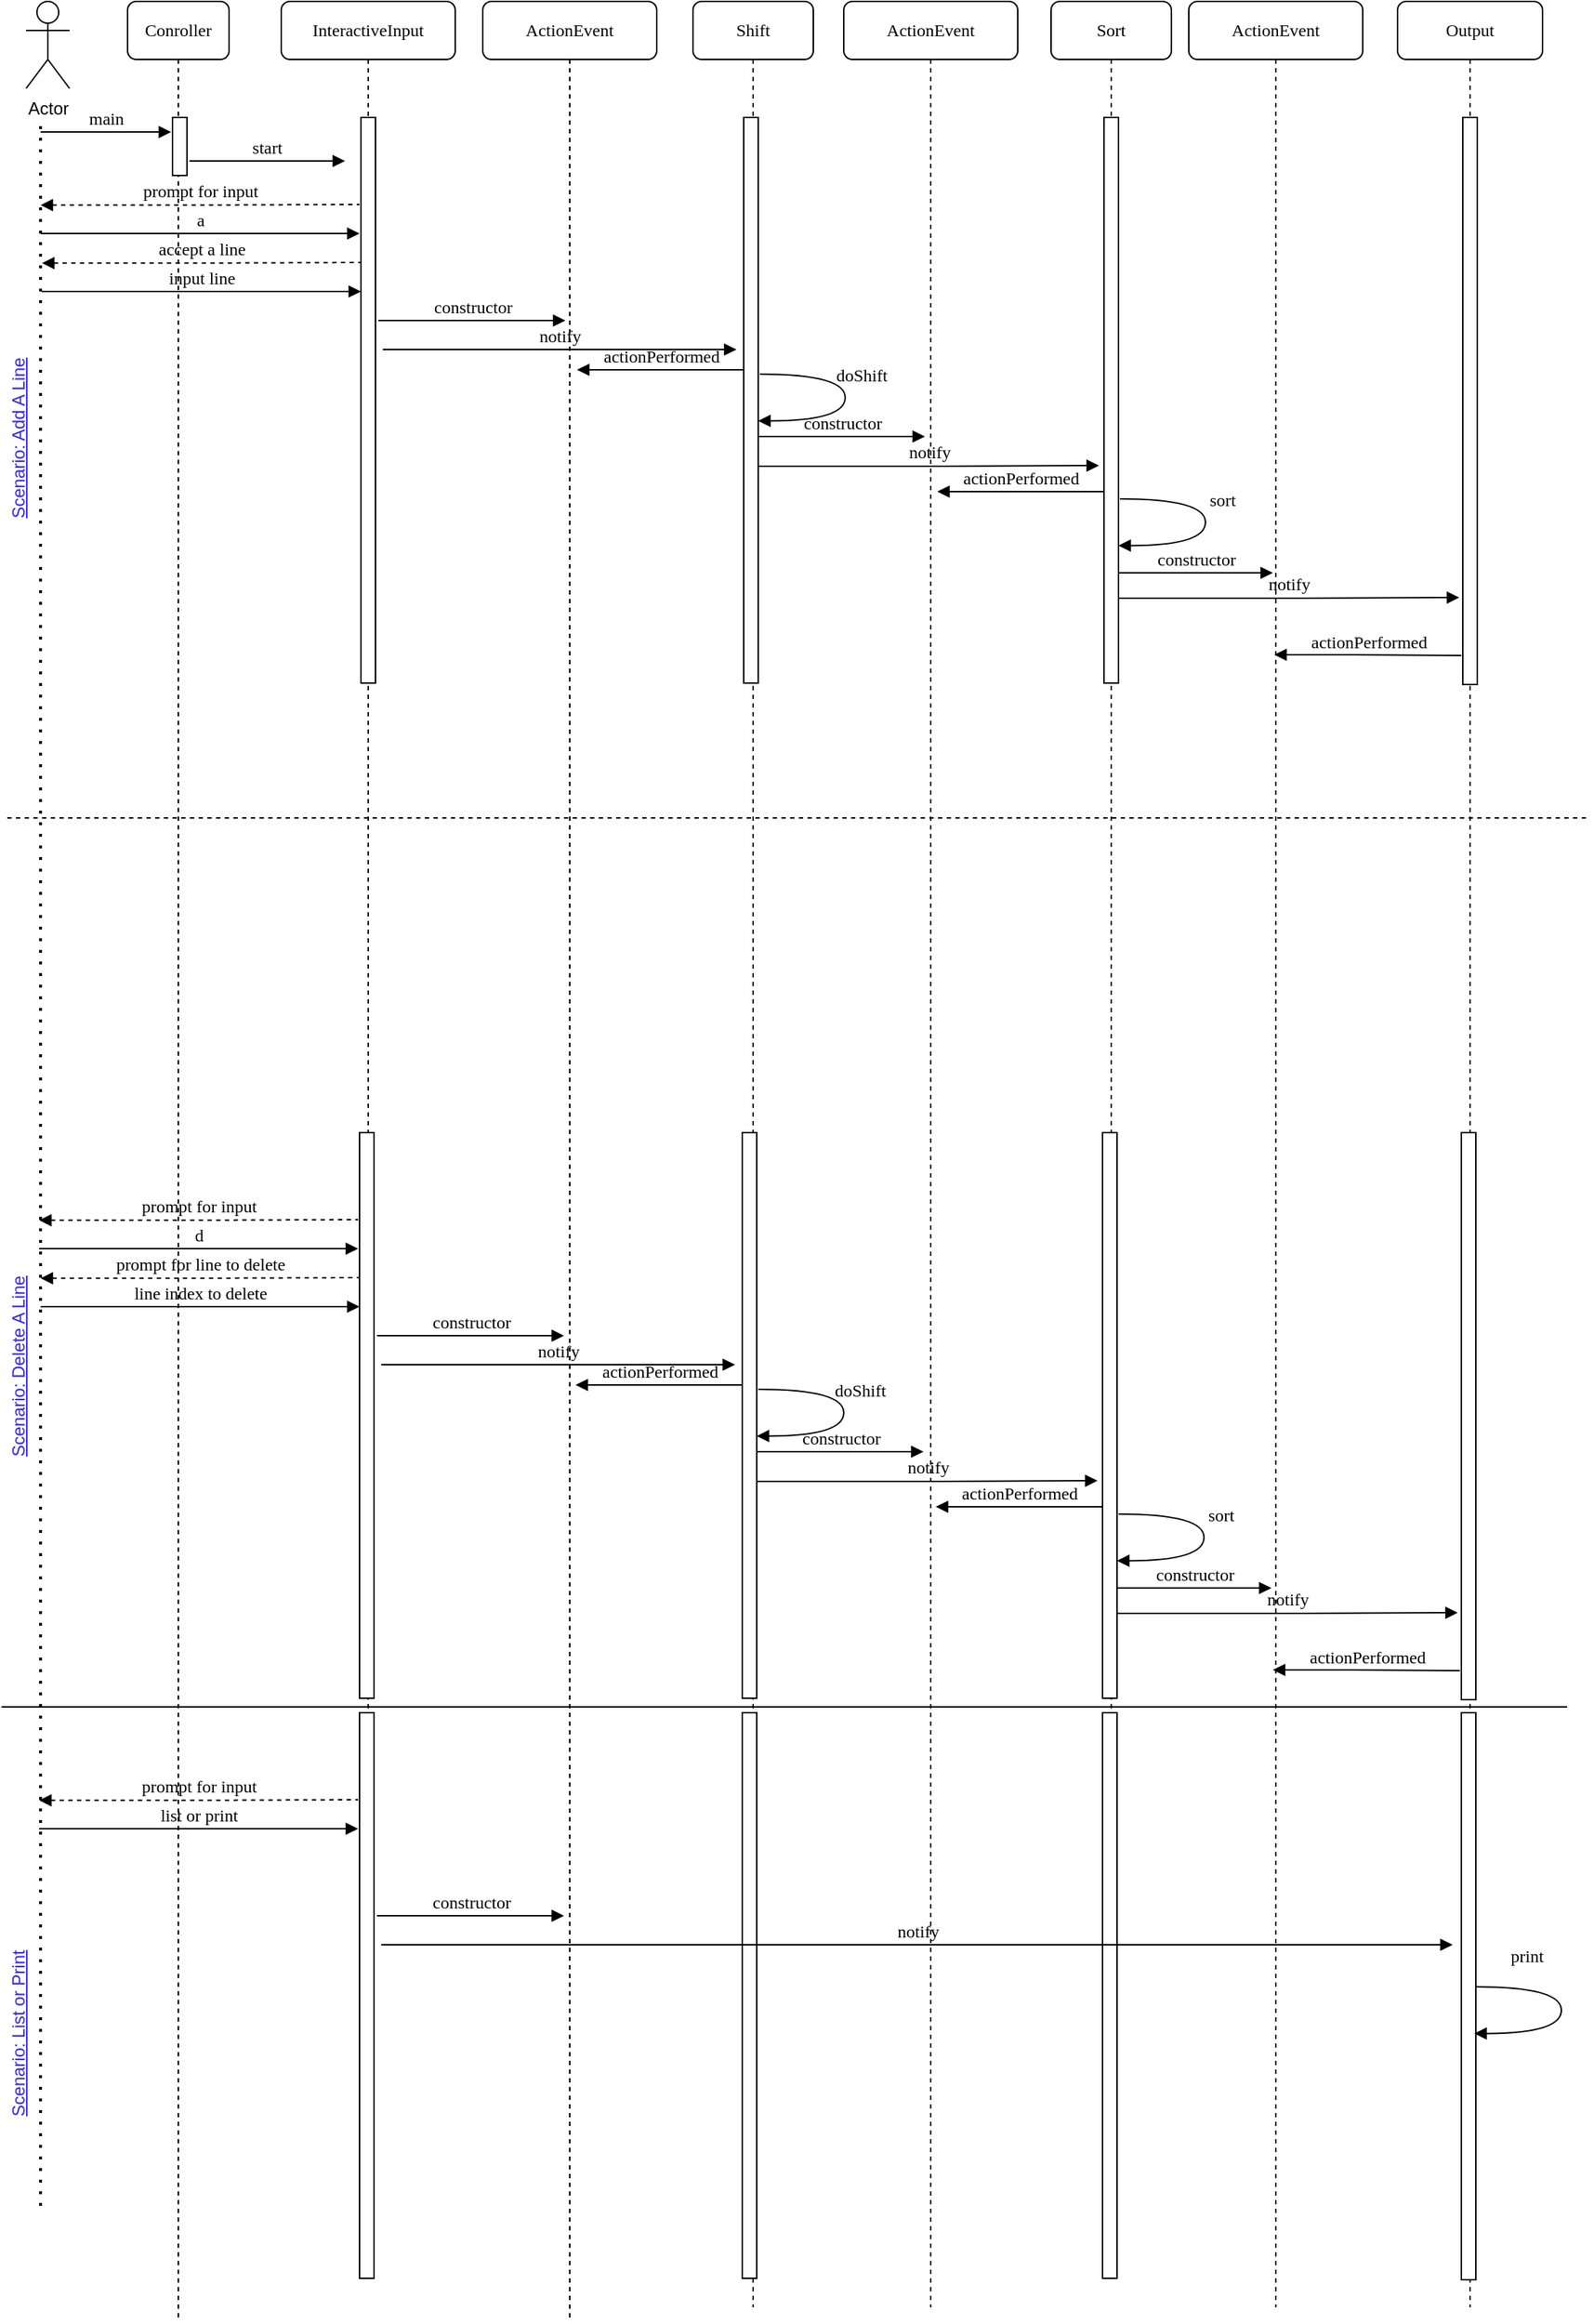 <mxfile version="14.9.1" type="github">
  <diagram name="Page-1" id="13e1069c-82ec-6db2-03f1-153e76fe0fe0">
    <mxGraphModel dx="1353" dy="792" grid="0" gridSize="10" guides="1" tooltips="1" connect="1" arrows="1" fold="1" page="1" pageScale="1" pageWidth="1100" pageHeight="850" background="none" math="0" shadow="0">
      <root>
        <mxCell id="0" />
        <mxCell id="1" parent="0" />
        <mxCell id="7baba1c4bc27f4b0-3" value="InteractiveInput" style="shape=umlLifeline;perimeter=lifelinePerimeter;whiteSpace=wrap;html=1;container=1;collapsible=0;recursiveResize=0;outlineConnect=0;rounded=1;shadow=0;comic=0;labelBackgroundColor=none;strokeWidth=1;fontFamily=Verdana;fontSize=12;align=center;" parent="1" vertex="1">
          <mxGeometry x="193" y="80" width="120" height="1520" as="geometry" />
        </mxCell>
        <mxCell id="7baba1c4bc27f4b0-4" value="Shift" style="shape=umlLifeline;perimeter=lifelinePerimeter;whiteSpace=wrap;html=1;container=1;collapsible=0;recursiveResize=0;outlineConnect=0;rounded=1;shadow=0;comic=0;labelBackgroundColor=none;strokeWidth=1;fontFamily=Verdana;fontSize=12;align=center;" parent="1" vertex="1">
          <mxGeometry x="477" y="80" width="83" height="1590" as="geometry" />
        </mxCell>
        <mxCell id="7baba1c4bc27f4b0-6" value="Sort" style="shape=umlLifeline;perimeter=lifelinePerimeter;whiteSpace=wrap;html=1;container=1;collapsible=0;recursiveResize=0;outlineConnect=0;rounded=1;shadow=0;comic=0;labelBackgroundColor=none;strokeWidth=1;fontFamily=Verdana;fontSize=12;align=center;" parent="1" vertex="1">
          <mxGeometry x="724" y="80" width="83" height="1520" as="geometry" />
        </mxCell>
        <mxCell id="7baba1c4bc27f4b0-7" value="Output" style="shape=umlLifeline;perimeter=lifelinePerimeter;whiteSpace=wrap;html=1;container=1;collapsible=0;recursiveResize=0;outlineConnect=0;rounded=1;shadow=0;comic=0;labelBackgroundColor=none;strokeWidth=1;fontFamily=Verdana;fontSize=12;align=center;" parent="1" vertex="1">
          <mxGeometry x="963" y="80" width="100" height="1590" as="geometry" />
        </mxCell>
        <mxCell id="7baba1c4bc27f4b0-8" value="Conroller" style="shape=umlLifeline;perimeter=lifelinePerimeter;whiteSpace=wrap;html=1;container=1;collapsible=0;recursiveResize=0;outlineConnect=0;rounded=1;shadow=0;comic=0;labelBackgroundColor=none;strokeWidth=1;fontFamily=Verdana;fontSize=12;align=center;" parent="1" vertex="1">
          <mxGeometry x="87" y="80" width="70" height="1600" as="geometry" />
        </mxCell>
        <mxCell id="7baba1c4bc27f4b0-9" value="" style="html=1;points=[];perimeter=orthogonalPerimeter;rounded=0;shadow=0;comic=0;labelBackgroundColor=none;strokeWidth=1;fontFamily=Verdana;fontSize=12;align=center;" parent="7baba1c4bc27f4b0-8" vertex="1">
          <mxGeometry x="31" y="80" width="10" height="40" as="geometry" />
        </mxCell>
        <mxCell id="v2sNKhrYKezQcKQ5aqy3-1" value="Actor" style="shape=umlActor;verticalLabelPosition=bottom;verticalAlign=top;html=1;outlineConnect=0;" parent="1" vertex="1">
          <mxGeometry x="17" y="80" width="30" height="60" as="geometry" />
        </mxCell>
        <mxCell id="v2sNKhrYKezQcKQ5aqy3-5" value="" style="endArrow=none;dashed=1;html=1;dashPattern=1 3;strokeWidth=2;" parent="1" edge="1">
          <mxGeometry width="50" height="50" relative="1" as="geometry">
            <mxPoint x="27" y="1600" as="sourcePoint" />
            <mxPoint x="27" y="160" as="targetPoint" />
          </mxGeometry>
        </mxCell>
        <mxCell id="GuuvEOTeNEV0MSkpKMg_-3" value="" style="html=1;points=[];perimeter=orthogonalPerimeter;rounded=0;shadow=0;comic=0;labelBackgroundColor=none;strokeWidth=1;fontFamily=Verdana;fontSize=12;align=center;" parent="1" vertex="1">
          <mxGeometry x="248" y="160" width="10" height="390" as="geometry" />
        </mxCell>
        <mxCell id="GuuvEOTeNEV0MSkpKMg_-9" value="" style="html=1;points=[];perimeter=orthogonalPerimeter;rounded=0;shadow=0;comic=0;labelBackgroundColor=none;strokeWidth=1;fontFamily=Verdana;fontSize=12;align=center;" parent="1" vertex="1">
          <mxGeometry x="760.5" y="160" width="10" height="390" as="geometry" />
        </mxCell>
        <mxCell id="GuuvEOTeNEV0MSkpKMg_-15" value="" style="html=1;points=[];perimeter=orthogonalPerimeter;rounded=0;shadow=0;comic=0;labelBackgroundColor=none;strokeWidth=1;fontFamily=Verdana;fontSize=12;align=center;" parent="1" vertex="1">
          <mxGeometry x="1008" y="160" width="10" height="391" as="geometry" />
        </mxCell>
        <mxCell id="GuuvEOTeNEV0MSkpKMg_-17" value="main" style="html=1;verticalAlign=bottom;endArrow=block;labelBackgroundColor=none;fontFamily=Verdana;fontSize=12;edgeStyle=elbowEdgeStyle;elbow=horizontal;exitX=1.06;exitY=0.064;exitDx=0;exitDy=0;exitPerimeter=0;" parent="1" edge="1">
          <mxGeometry relative="1" as="geometry">
            <mxPoint x="27.0" y="170.03" as="sourcePoint" />
            <mxPoint x="117" y="170" as="targetPoint" />
          </mxGeometry>
        </mxCell>
        <mxCell id="GuuvEOTeNEV0MSkpKMg_-18" value="doShift" style="html=1;verticalAlign=bottom;endArrow=block;labelBackgroundColor=none;fontFamily=Verdana;fontSize=12;elbow=vertical;edgeStyle=orthogonalEdgeStyle;curved=1;exitX=1.1;exitY=0.2;exitDx=0;exitDy=0;exitPerimeter=0;" parent="1" edge="1">
          <mxGeometry x="-0.093" y="11" relative="1" as="geometry">
            <mxPoint x="523" y="337" as="sourcePoint" />
            <mxPoint x="521.997" y="369.2" as="targetPoint" />
            <Array as="points">
              <mxPoint x="582" y="337" />
              <mxPoint x="582" y="369" />
            </Array>
            <mxPoint as="offset" />
          </mxGeometry>
        </mxCell>
        <mxCell id="GuuvEOTeNEV0MSkpKMg_-24" value="" style="endArrow=none;html=1;dashed=1;" parent="1" edge="1">
          <mxGeometry width="50" height="50" relative="1" as="geometry">
            <mxPoint x="4" y="643" as="sourcePoint" />
            <mxPoint x="1096" y="643" as="targetPoint" />
          </mxGeometry>
        </mxCell>
        <mxCell id="z9VeMY2LPaJ1HMEdanNb-1" value="ActionEvent" style="shape=umlLifeline;perimeter=lifelinePerimeter;whiteSpace=wrap;html=1;container=1;collapsible=0;recursiveResize=0;outlineConnect=0;rounded=1;shadow=0;comic=0;labelBackgroundColor=none;strokeWidth=1;fontFamily=Verdana;fontSize=12;align=center;" vertex="1" parent="1">
          <mxGeometry x="332" y="80" width="120" height="1600" as="geometry" />
        </mxCell>
        <mxCell id="z9VeMY2LPaJ1HMEdanNb-2" value="ActionEvent" style="shape=umlLifeline;perimeter=lifelinePerimeter;whiteSpace=wrap;html=1;container=1;collapsible=0;recursiveResize=0;outlineConnect=0;rounded=1;shadow=0;comic=0;labelBackgroundColor=none;strokeWidth=1;fontFamily=Verdana;fontSize=12;align=center;" vertex="1" parent="1">
          <mxGeometry x="581" y="80" width="120" height="1590" as="geometry" />
        </mxCell>
        <mxCell id="z9VeMY2LPaJ1HMEdanNb-3" value="ActionEvent" style="shape=umlLifeline;perimeter=lifelinePerimeter;whiteSpace=wrap;html=1;container=1;collapsible=0;recursiveResize=0;outlineConnect=0;rounded=1;shadow=0;comic=0;labelBackgroundColor=none;strokeWidth=1;fontFamily=Verdana;fontSize=12;align=center;" vertex="1" parent="1">
          <mxGeometry x="819" y="80" width="120" height="1590" as="geometry" />
        </mxCell>
        <mxCell id="z9VeMY2LPaJ1HMEdanNb-5" value="start" style="html=1;verticalAlign=bottom;endArrow=block;labelBackgroundColor=none;fontFamily=Verdana;fontSize=12;edgeStyle=elbowEdgeStyle;elbow=horizontal;exitX=1.167;exitY=0.75;exitDx=0;exitDy=0;exitPerimeter=0;" edge="1" parent="1" source="7baba1c4bc27f4b0-9">
          <mxGeometry relative="1" as="geometry">
            <mxPoint x="137" y="190.03" as="sourcePoint" />
            <mxPoint x="237" y="190" as="targetPoint" />
          </mxGeometry>
        </mxCell>
        <mxCell id="z9VeMY2LPaJ1HMEdanNb-6" value="prompt for input" style="html=1;verticalAlign=bottom;endArrow=none;labelBackgroundColor=none;fontFamily=Verdana;fontSize=12;edgeStyle=elbowEdgeStyle;elbow=horizontal;exitX=1.167;exitY=0.75;exitDx=0;exitDy=0;exitPerimeter=0;dashed=1;startArrow=block;startFill=1;endFill=0;" edge="1" parent="1">
          <mxGeometry relative="1" as="geometry">
            <mxPoint x="27.0" y="220.4" as="sourcePoint" />
            <mxPoint x="247" y="220" as="targetPoint" />
          </mxGeometry>
        </mxCell>
        <mxCell id="z9VeMY2LPaJ1HMEdanNb-7" value="a" style="html=1;verticalAlign=bottom;endArrow=block;labelBackgroundColor=none;fontFamily=Verdana;fontSize=12;edgeStyle=elbowEdgeStyle;elbow=horizontal;" edge="1" parent="1">
          <mxGeometry relative="1" as="geometry">
            <mxPoint x="27" y="240" as="sourcePoint" />
            <mxPoint x="247" y="240" as="targetPoint" />
          </mxGeometry>
        </mxCell>
        <mxCell id="z9VeMY2LPaJ1HMEdanNb-8" value="accept a line" style="html=1;verticalAlign=bottom;endArrow=none;labelBackgroundColor=none;fontFamily=Verdana;fontSize=12;edgeStyle=elbowEdgeStyle;elbow=horizontal;exitX=1.167;exitY=0.75;exitDx=0;exitDy=0;exitPerimeter=0;dashed=1;startArrow=block;startFill=1;endFill=0;" edge="1" parent="1">
          <mxGeometry relative="1" as="geometry">
            <mxPoint x="28" y="260.4" as="sourcePoint" />
            <mxPoint x="248" y="260" as="targetPoint" />
          </mxGeometry>
        </mxCell>
        <mxCell id="z9VeMY2LPaJ1HMEdanNb-9" value="input line" style="html=1;verticalAlign=bottom;endArrow=block;labelBackgroundColor=none;fontFamily=Verdana;fontSize=12;edgeStyle=elbowEdgeStyle;elbow=horizontal;" edge="1" parent="1">
          <mxGeometry relative="1" as="geometry">
            <mxPoint x="28" y="280" as="sourcePoint" />
            <mxPoint x="248" y="280" as="targetPoint" />
          </mxGeometry>
        </mxCell>
        <mxCell id="z9VeMY2LPaJ1HMEdanNb-10" value="constructor" style="html=1;verticalAlign=bottom;endArrow=block;labelBackgroundColor=none;fontFamily=Verdana;fontSize=12;edgeStyle=elbowEdgeStyle;elbow=horizontal;" edge="1" parent="1">
          <mxGeometry relative="1" as="geometry">
            <mxPoint x="260" y="300" as="sourcePoint" />
            <mxPoint x="389" y="300" as="targetPoint" />
          </mxGeometry>
        </mxCell>
        <mxCell id="z9VeMY2LPaJ1HMEdanNb-12" value="notify" style="html=1;verticalAlign=bottom;endArrow=block;labelBackgroundColor=none;fontFamily=Verdana;fontSize=12;edgeStyle=elbowEdgeStyle;elbow=horizontal;" edge="1" parent="1">
          <mxGeometry relative="1" as="geometry">
            <mxPoint x="263" y="320" as="sourcePoint" />
            <mxPoint x="507" y="320" as="targetPoint" />
          </mxGeometry>
        </mxCell>
        <mxCell id="z9VeMY2LPaJ1HMEdanNb-13" value="" style="html=1;points=[];perimeter=orthogonalPerimeter;rounded=0;shadow=0;comic=0;labelBackgroundColor=none;strokeWidth=1;fontFamily=Verdana;fontSize=12;align=center;" vertex="1" parent="1">
          <mxGeometry x="512" y="160" width="10" height="390" as="geometry" />
        </mxCell>
        <mxCell id="z9VeMY2LPaJ1HMEdanNb-14" value="constructor" style="html=1;verticalAlign=bottom;endArrow=block;labelBackgroundColor=none;fontFamily=Verdana;fontSize=12;edgeStyle=elbowEdgeStyle;elbow=horizontal;" edge="1" parent="1">
          <mxGeometry relative="1" as="geometry">
            <mxPoint x="522" y="380" as="sourcePoint" />
            <mxPoint x="637" y="380" as="targetPoint" />
          </mxGeometry>
        </mxCell>
        <mxCell id="z9VeMY2LPaJ1HMEdanNb-15" value="notify" style="html=1;verticalAlign=bottom;endArrow=block;labelBackgroundColor=none;fontFamily=Verdana;fontSize=12;edgeStyle=elbowEdgeStyle;elbow=horizontal;" edge="1" parent="1">
          <mxGeometry relative="1" as="geometry">
            <mxPoint x="522" y="400.5" as="sourcePoint" />
            <mxPoint x="757" y="400" as="targetPoint" />
          </mxGeometry>
        </mxCell>
        <mxCell id="z9VeMY2LPaJ1HMEdanNb-16" value="sort" style="html=1;verticalAlign=bottom;endArrow=block;labelBackgroundColor=none;fontFamily=Verdana;fontSize=12;elbow=vertical;edgeStyle=orthogonalEdgeStyle;curved=1;exitX=1.1;exitY=0.2;exitDx=0;exitDy=0;exitPerimeter=0;" edge="1" parent="1">
          <mxGeometry x="-0.093" y="11" relative="1" as="geometry">
            <mxPoint x="771.5" y="423" as="sourcePoint" />
            <mxPoint x="770.497" y="455.2" as="targetPoint" />
            <Array as="points">
              <mxPoint x="830.5" y="423" />
              <mxPoint x="830.5" y="455" />
            </Array>
            <mxPoint as="offset" />
          </mxGeometry>
        </mxCell>
        <mxCell id="z9VeMY2LPaJ1HMEdanNb-17" value="notify" style="html=1;verticalAlign=bottom;endArrow=block;labelBackgroundColor=none;fontFamily=Verdana;fontSize=12;edgeStyle=elbowEdgeStyle;elbow=horizontal;" edge="1" parent="1">
          <mxGeometry relative="1" as="geometry">
            <mxPoint x="770.5" y="491.5" as="sourcePoint" />
            <mxPoint x="1005.5" y="491" as="targetPoint" />
          </mxGeometry>
        </mxCell>
        <mxCell id="z9VeMY2LPaJ1HMEdanNb-18" value="constructor" style="html=1;verticalAlign=bottom;endArrow=block;labelBackgroundColor=none;fontFamily=Verdana;fontSize=12;edgeStyle=elbowEdgeStyle;elbow=horizontal;" edge="1" parent="1">
          <mxGeometry relative="1" as="geometry">
            <mxPoint x="770.5" y="474" as="sourcePoint" />
            <mxPoint x="877" y="474" as="targetPoint" />
          </mxGeometry>
        </mxCell>
        <mxCell id="z9VeMY2LPaJ1HMEdanNb-21" value="actionPerformed" style="html=1;verticalAlign=bottom;endArrow=none;labelBackgroundColor=none;fontFamily=Verdana;fontSize=12;edgeStyle=elbowEdgeStyle;elbow=horizontal;startArrow=block;startFill=1;endFill=0;" edge="1" parent="1">
          <mxGeometry relative="1" as="geometry">
            <mxPoint x="397" y="334" as="sourcePoint" />
            <mxPoint x="512" y="334" as="targetPoint" />
          </mxGeometry>
        </mxCell>
        <mxCell id="z9VeMY2LPaJ1HMEdanNb-22" value="actionPerformed" style="html=1;verticalAlign=bottom;endArrow=none;labelBackgroundColor=none;fontFamily=Verdana;fontSize=12;edgeStyle=elbowEdgeStyle;elbow=horizontal;startArrow=block;startFill=1;endFill=0;" edge="1" parent="1">
          <mxGeometry relative="1" as="geometry">
            <mxPoint x="645.5" y="418" as="sourcePoint" />
            <mxPoint x="760.5" y="418" as="targetPoint" />
          </mxGeometry>
        </mxCell>
        <mxCell id="z9VeMY2LPaJ1HMEdanNb-23" value="actionPerformed" style="html=1;verticalAlign=bottom;endArrow=none;labelBackgroundColor=none;fontFamily=Verdana;fontSize=12;edgeStyle=elbowEdgeStyle;elbow=horizontal;startArrow=block;startFill=1;endFill=0;" edge="1" parent="1">
          <mxGeometry relative="1" as="geometry">
            <mxPoint x="878" y="530.5" as="sourcePoint" />
            <mxPoint x="1007" y="531" as="targetPoint" />
          </mxGeometry>
        </mxCell>
        <mxCell id="z9VeMY2LPaJ1HMEdanNb-25" value="" style="html=1;points=[];perimeter=orthogonalPerimeter;rounded=0;shadow=0;comic=0;labelBackgroundColor=none;strokeWidth=1;fontFamily=Verdana;fontSize=12;align=center;" vertex="1" parent="1">
          <mxGeometry x="247" y="860" width="10" height="390" as="geometry" />
        </mxCell>
        <mxCell id="z9VeMY2LPaJ1HMEdanNb-26" value="" style="html=1;points=[];perimeter=orthogonalPerimeter;rounded=0;shadow=0;comic=0;labelBackgroundColor=none;strokeWidth=1;fontFamily=Verdana;fontSize=12;align=center;" vertex="1" parent="1">
          <mxGeometry x="759.5" y="860" width="10" height="390" as="geometry" />
        </mxCell>
        <mxCell id="z9VeMY2LPaJ1HMEdanNb-27" value="" style="html=1;points=[];perimeter=orthogonalPerimeter;rounded=0;shadow=0;comic=0;labelBackgroundColor=none;strokeWidth=1;fontFamily=Verdana;fontSize=12;align=center;" vertex="1" parent="1">
          <mxGeometry x="1007" y="860" width="10" height="391" as="geometry" />
        </mxCell>
        <mxCell id="z9VeMY2LPaJ1HMEdanNb-29" value="doShift" style="html=1;verticalAlign=bottom;endArrow=block;labelBackgroundColor=none;fontFamily=Verdana;fontSize=12;elbow=vertical;edgeStyle=orthogonalEdgeStyle;curved=1;exitX=1.1;exitY=0.2;exitDx=0;exitDy=0;exitPerimeter=0;" edge="1" parent="1">
          <mxGeometry x="-0.093" y="11" relative="1" as="geometry">
            <mxPoint x="522" y="1037" as="sourcePoint" />
            <mxPoint x="520.997" y="1069.2" as="targetPoint" />
            <Array as="points">
              <mxPoint x="581" y="1037" />
              <mxPoint x="581" y="1069" />
            </Array>
            <mxPoint as="offset" />
          </mxGeometry>
        </mxCell>
        <mxCell id="z9VeMY2LPaJ1HMEdanNb-31" value="prompt for input" style="html=1;verticalAlign=bottom;endArrow=none;labelBackgroundColor=none;fontFamily=Verdana;fontSize=12;edgeStyle=elbowEdgeStyle;elbow=horizontal;exitX=1.167;exitY=0.75;exitDx=0;exitDy=0;exitPerimeter=0;dashed=1;startArrow=block;startFill=1;endFill=0;" edge="1" parent="1">
          <mxGeometry relative="1" as="geometry">
            <mxPoint x="26" y="920.4" as="sourcePoint" />
            <mxPoint x="246" y="920" as="targetPoint" />
          </mxGeometry>
        </mxCell>
        <mxCell id="z9VeMY2LPaJ1HMEdanNb-32" value="d" style="html=1;verticalAlign=bottom;endArrow=block;labelBackgroundColor=none;fontFamily=Verdana;fontSize=12;edgeStyle=elbowEdgeStyle;elbow=horizontal;" edge="1" parent="1">
          <mxGeometry relative="1" as="geometry">
            <mxPoint x="26" y="940" as="sourcePoint" />
            <mxPoint x="246" y="940" as="targetPoint" />
          </mxGeometry>
        </mxCell>
        <mxCell id="z9VeMY2LPaJ1HMEdanNb-33" value="prompt for line to delete" style="html=1;verticalAlign=bottom;endArrow=none;labelBackgroundColor=none;fontFamily=Verdana;fontSize=12;edgeStyle=elbowEdgeStyle;elbow=horizontal;exitX=1.167;exitY=0.75;exitDx=0;exitDy=0;exitPerimeter=0;dashed=1;startArrow=block;startFill=1;endFill=0;" edge="1" parent="1">
          <mxGeometry relative="1" as="geometry">
            <mxPoint x="27" y="960.4" as="sourcePoint" />
            <mxPoint x="247" y="960" as="targetPoint" />
          </mxGeometry>
        </mxCell>
        <mxCell id="z9VeMY2LPaJ1HMEdanNb-34" value="line index to delete" style="html=1;verticalAlign=bottom;endArrow=block;labelBackgroundColor=none;fontFamily=Verdana;fontSize=12;edgeStyle=elbowEdgeStyle;elbow=horizontal;" edge="1" parent="1">
          <mxGeometry relative="1" as="geometry">
            <mxPoint x="27" y="980" as="sourcePoint" />
            <mxPoint x="247" y="980" as="targetPoint" />
          </mxGeometry>
        </mxCell>
        <mxCell id="z9VeMY2LPaJ1HMEdanNb-35" value="constructor" style="html=1;verticalAlign=bottom;endArrow=block;labelBackgroundColor=none;fontFamily=Verdana;fontSize=12;edgeStyle=elbowEdgeStyle;elbow=horizontal;" edge="1" parent="1">
          <mxGeometry relative="1" as="geometry">
            <mxPoint x="259" y="1000" as="sourcePoint" />
            <mxPoint x="388" y="1000" as="targetPoint" />
          </mxGeometry>
        </mxCell>
        <mxCell id="z9VeMY2LPaJ1HMEdanNb-36" value="notify" style="html=1;verticalAlign=bottom;endArrow=block;labelBackgroundColor=none;fontFamily=Verdana;fontSize=12;edgeStyle=elbowEdgeStyle;elbow=horizontal;" edge="1" parent="1">
          <mxGeometry relative="1" as="geometry">
            <mxPoint x="262" y="1020" as="sourcePoint" />
            <mxPoint x="506" y="1020" as="targetPoint" />
          </mxGeometry>
        </mxCell>
        <mxCell id="z9VeMY2LPaJ1HMEdanNb-37" value="" style="html=1;points=[];perimeter=orthogonalPerimeter;rounded=0;shadow=0;comic=0;labelBackgroundColor=none;strokeWidth=1;fontFamily=Verdana;fontSize=12;align=center;" vertex="1" parent="1">
          <mxGeometry x="511" y="860" width="10" height="390" as="geometry" />
        </mxCell>
        <mxCell id="z9VeMY2LPaJ1HMEdanNb-38" value="constructor" style="html=1;verticalAlign=bottom;endArrow=block;labelBackgroundColor=none;fontFamily=Verdana;fontSize=12;edgeStyle=elbowEdgeStyle;elbow=horizontal;" edge="1" parent="1">
          <mxGeometry relative="1" as="geometry">
            <mxPoint x="521" y="1080" as="sourcePoint" />
            <mxPoint x="636" y="1080" as="targetPoint" />
          </mxGeometry>
        </mxCell>
        <mxCell id="z9VeMY2LPaJ1HMEdanNb-39" value="notify" style="html=1;verticalAlign=bottom;endArrow=block;labelBackgroundColor=none;fontFamily=Verdana;fontSize=12;edgeStyle=elbowEdgeStyle;elbow=horizontal;" edge="1" parent="1">
          <mxGeometry relative="1" as="geometry">
            <mxPoint x="521" y="1100.5" as="sourcePoint" />
            <mxPoint x="756" y="1100" as="targetPoint" />
          </mxGeometry>
        </mxCell>
        <mxCell id="z9VeMY2LPaJ1HMEdanNb-40" value="sort" style="html=1;verticalAlign=bottom;endArrow=block;labelBackgroundColor=none;fontFamily=Verdana;fontSize=12;elbow=vertical;edgeStyle=orthogonalEdgeStyle;curved=1;exitX=1.1;exitY=0.2;exitDx=0;exitDy=0;exitPerimeter=0;" edge="1" parent="1">
          <mxGeometry x="-0.093" y="11" relative="1" as="geometry">
            <mxPoint x="770.5" y="1123" as="sourcePoint" />
            <mxPoint x="769.497" y="1155.2" as="targetPoint" />
            <Array as="points">
              <mxPoint x="829.5" y="1123" />
              <mxPoint x="829.5" y="1155" />
            </Array>
            <mxPoint as="offset" />
          </mxGeometry>
        </mxCell>
        <mxCell id="z9VeMY2LPaJ1HMEdanNb-41" value="notify" style="html=1;verticalAlign=bottom;endArrow=block;labelBackgroundColor=none;fontFamily=Verdana;fontSize=12;edgeStyle=elbowEdgeStyle;elbow=horizontal;" edge="1" parent="1">
          <mxGeometry relative="1" as="geometry">
            <mxPoint x="769.5" y="1191.5" as="sourcePoint" />
            <mxPoint x="1004.5" y="1191" as="targetPoint" />
          </mxGeometry>
        </mxCell>
        <mxCell id="z9VeMY2LPaJ1HMEdanNb-42" value="constructor" style="html=1;verticalAlign=bottom;endArrow=block;labelBackgroundColor=none;fontFamily=Verdana;fontSize=12;edgeStyle=elbowEdgeStyle;elbow=horizontal;" edge="1" parent="1">
          <mxGeometry relative="1" as="geometry">
            <mxPoint x="769.5" y="1174" as="sourcePoint" />
            <mxPoint x="876" y="1174" as="targetPoint" />
          </mxGeometry>
        </mxCell>
        <mxCell id="z9VeMY2LPaJ1HMEdanNb-43" value="actionPerformed" style="html=1;verticalAlign=bottom;endArrow=none;labelBackgroundColor=none;fontFamily=Verdana;fontSize=12;edgeStyle=elbowEdgeStyle;elbow=horizontal;startArrow=block;startFill=1;endFill=0;" edge="1" parent="1">
          <mxGeometry relative="1" as="geometry">
            <mxPoint x="396" y="1034" as="sourcePoint" />
            <mxPoint x="511" y="1034" as="targetPoint" />
          </mxGeometry>
        </mxCell>
        <mxCell id="z9VeMY2LPaJ1HMEdanNb-44" value="actionPerformed" style="html=1;verticalAlign=bottom;endArrow=none;labelBackgroundColor=none;fontFamily=Verdana;fontSize=12;edgeStyle=elbowEdgeStyle;elbow=horizontal;startArrow=block;startFill=1;endFill=0;" edge="1" parent="1">
          <mxGeometry relative="1" as="geometry">
            <mxPoint x="644.5" y="1118" as="sourcePoint" />
            <mxPoint x="759.5" y="1118" as="targetPoint" />
          </mxGeometry>
        </mxCell>
        <mxCell id="z9VeMY2LPaJ1HMEdanNb-45" value="actionPerformed" style="html=1;verticalAlign=bottom;endArrow=none;labelBackgroundColor=none;fontFamily=Verdana;fontSize=12;edgeStyle=elbowEdgeStyle;elbow=horizontal;startArrow=block;startFill=1;endFill=0;" edge="1" parent="1">
          <mxGeometry relative="1" as="geometry">
            <mxPoint x="877" y="1230.5" as="sourcePoint" />
            <mxPoint x="1006" y="1231" as="targetPoint" />
          </mxGeometry>
        </mxCell>
        <mxCell id="z9VeMY2LPaJ1HMEdanNb-46" value="" style="html=1;points=[];perimeter=orthogonalPerimeter;rounded=0;shadow=0;comic=0;labelBackgroundColor=none;strokeWidth=1;fontFamily=Verdana;fontSize=12;align=center;" vertex="1" parent="1">
          <mxGeometry x="247" y="1260" width="10" height="390" as="geometry" />
        </mxCell>
        <mxCell id="z9VeMY2LPaJ1HMEdanNb-47" value="" style="html=1;points=[];perimeter=orthogonalPerimeter;rounded=0;shadow=0;comic=0;labelBackgroundColor=none;strokeWidth=1;fontFamily=Verdana;fontSize=12;align=center;" vertex="1" parent="1">
          <mxGeometry x="759.5" y="1260" width="10" height="390" as="geometry" />
        </mxCell>
        <mxCell id="z9VeMY2LPaJ1HMEdanNb-48" value="" style="html=1;points=[];perimeter=orthogonalPerimeter;rounded=0;shadow=0;comic=0;labelBackgroundColor=none;strokeWidth=1;fontFamily=Verdana;fontSize=12;align=center;" vertex="1" parent="1">
          <mxGeometry x="1007" y="1260" width="10" height="391" as="geometry" />
        </mxCell>
        <mxCell id="z9VeMY2LPaJ1HMEdanNb-50" value="prompt for input" style="html=1;verticalAlign=bottom;endArrow=none;labelBackgroundColor=none;fontFamily=Verdana;fontSize=12;edgeStyle=elbowEdgeStyle;elbow=horizontal;exitX=1.167;exitY=0.75;exitDx=0;exitDy=0;exitPerimeter=0;dashed=1;startArrow=block;startFill=1;endFill=0;" edge="1" parent="1">
          <mxGeometry relative="1" as="geometry">
            <mxPoint x="26" y="1320.4" as="sourcePoint" />
            <mxPoint x="246" y="1320.0" as="targetPoint" />
          </mxGeometry>
        </mxCell>
        <mxCell id="z9VeMY2LPaJ1HMEdanNb-51" value="list or print" style="html=1;verticalAlign=bottom;endArrow=block;labelBackgroundColor=none;fontFamily=Verdana;fontSize=12;edgeStyle=elbowEdgeStyle;elbow=horizontal;" edge="1" parent="1">
          <mxGeometry relative="1" as="geometry">
            <mxPoint x="26" y="1340.0" as="sourcePoint" />
            <mxPoint x="246" y="1340.0" as="targetPoint" />
          </mxGeometry>
        </mxCell>
        <mxCell id="z9VeMY2LPaJ1HMEdanNb-54" value="constructor" style="html=1;verticalAlign=bottom;endArrow=block;labelBackgroundColor=none;fontFamily=Verdana;fontSize=12;edgeStyle=elbowEdgeStyle;elbow=horizontal;" edge="1" parent="1">
          <mxGeometry relative="1" as="geometry">
            <mxPoint x="259.0" y="1400.0" as="sourcePoint" />
            <mxPoint x="388" y="1400.0" as="targetPoint" />
          </mxGeometry>
        </mxCell>
        <mxCell id="z9VeMY2LPaJ1HMEdanNb-56" value="" style="html=1;points=[];perimeter=orthogonalPerimeter;rounded=0;shadow=0;comic=0;labelBackgroundColor=none;strokeWidth=1;fontFamily=Verdana;fontSize=12;align=center;" vertex="1" parent="1">
          <mxGeometry x="511" y="1260" width="10" height="390" as="geometry" />
        </mxCell>
        <mxCell id="z9VeMY2LPaJ1HMEdanNb-55" value="notify" style="html=1;verticalAlign=bottom;endArrow=block;labelBackgroundColor=none;fontFamily=Verdana;fontSize=12;edgeStyle=elbowEdgeStyle;elbow=horizontal;" edge="1" parent="1">
          <mxGeometry relative="1" as="geometry">
            <mxPoint x="262" y="1420.0" as="sourcePoint" />
            <mxPoint x="1001" y="1420" as="targetPoint" />
          </mxGeometry>
        </mxCell>
        <mxCell id="z9VeMY2LPaJ1HMEdanNb-59" value="print" style="html=1;verticalAlign=bottom;endArrow=block;labelBackgroundColor=none;fontFamily=Verdana;fontSize=12;elbow=vertical;edgeStyle=orthogonalEdgeStyle;curved=1;exitX=1.1;exitY=0.2;exitDx=0;exitDy=0;exitPerimeter=0;" edge="1" parent="1">
          <mxGeometry x="-0.537" y="12" relative="1" as="geometry">
            <mxPoint x="1017" y="1449" as="sourcePoint" />
            <mxPoint x="1015.997" y="1481.2" as="targetPoint" />
            <Array as="points">
              <mxPoint x="1076" y="1449" />
              <mxPoint x="1076" y="1481" />
            </Array>
            <mxPoint as="offset" />
          </mxGeometry>
        </mxCell>
        <mxCell id="z9VeMY2LPaJ1HMEdanNb-65" value="" style="endArrow=none;html=1;" edge="1" parent="1">
          <mxGeometry width="50" height="50" relative="1" as="geometry">
            <mxPoint y="1256" as="sourcePoint" />
            <mxPoint x="1080" y="1256" as="targetPoint" />
          </mxGeometry>
        </mxCell>
        <mxCell id="z9VeMY2LPaJ1HMEdanNb-67" value="Scenario: Add A Line" style="text;html=1;strokeColor=none;fillColor=none;align=center;verticalAlign=middle;whiteSpace=wrap;rounded=1;rotation=-90;fontStyle=4;fontColor=#3224FF;" vertex="1" parent="1">
          <mxGeometry x="-54" y="371" width="132" height="20" as="geometry" />
        </mxCell>
        <mxCell id="z9VeMY2LPaJ1HMEdanNb-69" value="Scenario: Delete A Line" style="text;html=1;strokeColor=none;fillColor=none;align=center;verticalAlign=middle;whiteSpace=wrap;rounded=1;rotation=-90;fontStyle=4;fontColor=#3224FF;" vertex="1" parent="1">
          <mxGeometry x="-69" y="1011" width="162" height="20" as="geometry" />
        </mxCell>
        <mxCell id="z9VeMY2LPaJ1HMEdanNb-70" value="Scenario: List or Print" style="text;html=1;strokeColor=none;fillColor=none;align=center;verticalAlign=middle;whiteSpace=wrap;rounded=1;rotation=-90;fontStyle=4;fontColor=#3224FF;" vertex="1" parent="1">
          <mxGeometry x="-69" y="1471" width="162" height="20" as="geometry" />
        </mxCell>
      </root>
    </mxGraphModel>
  </diagram>
</mxfile>
